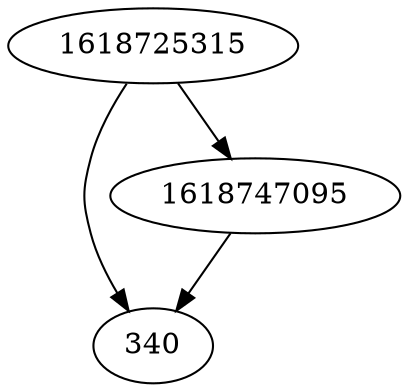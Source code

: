strict digraph  {
1618725315;
340;
1618747095;
1618725315 -> 340;
1618725315 -> 1618747095;
1618747095 -> 340;
}
